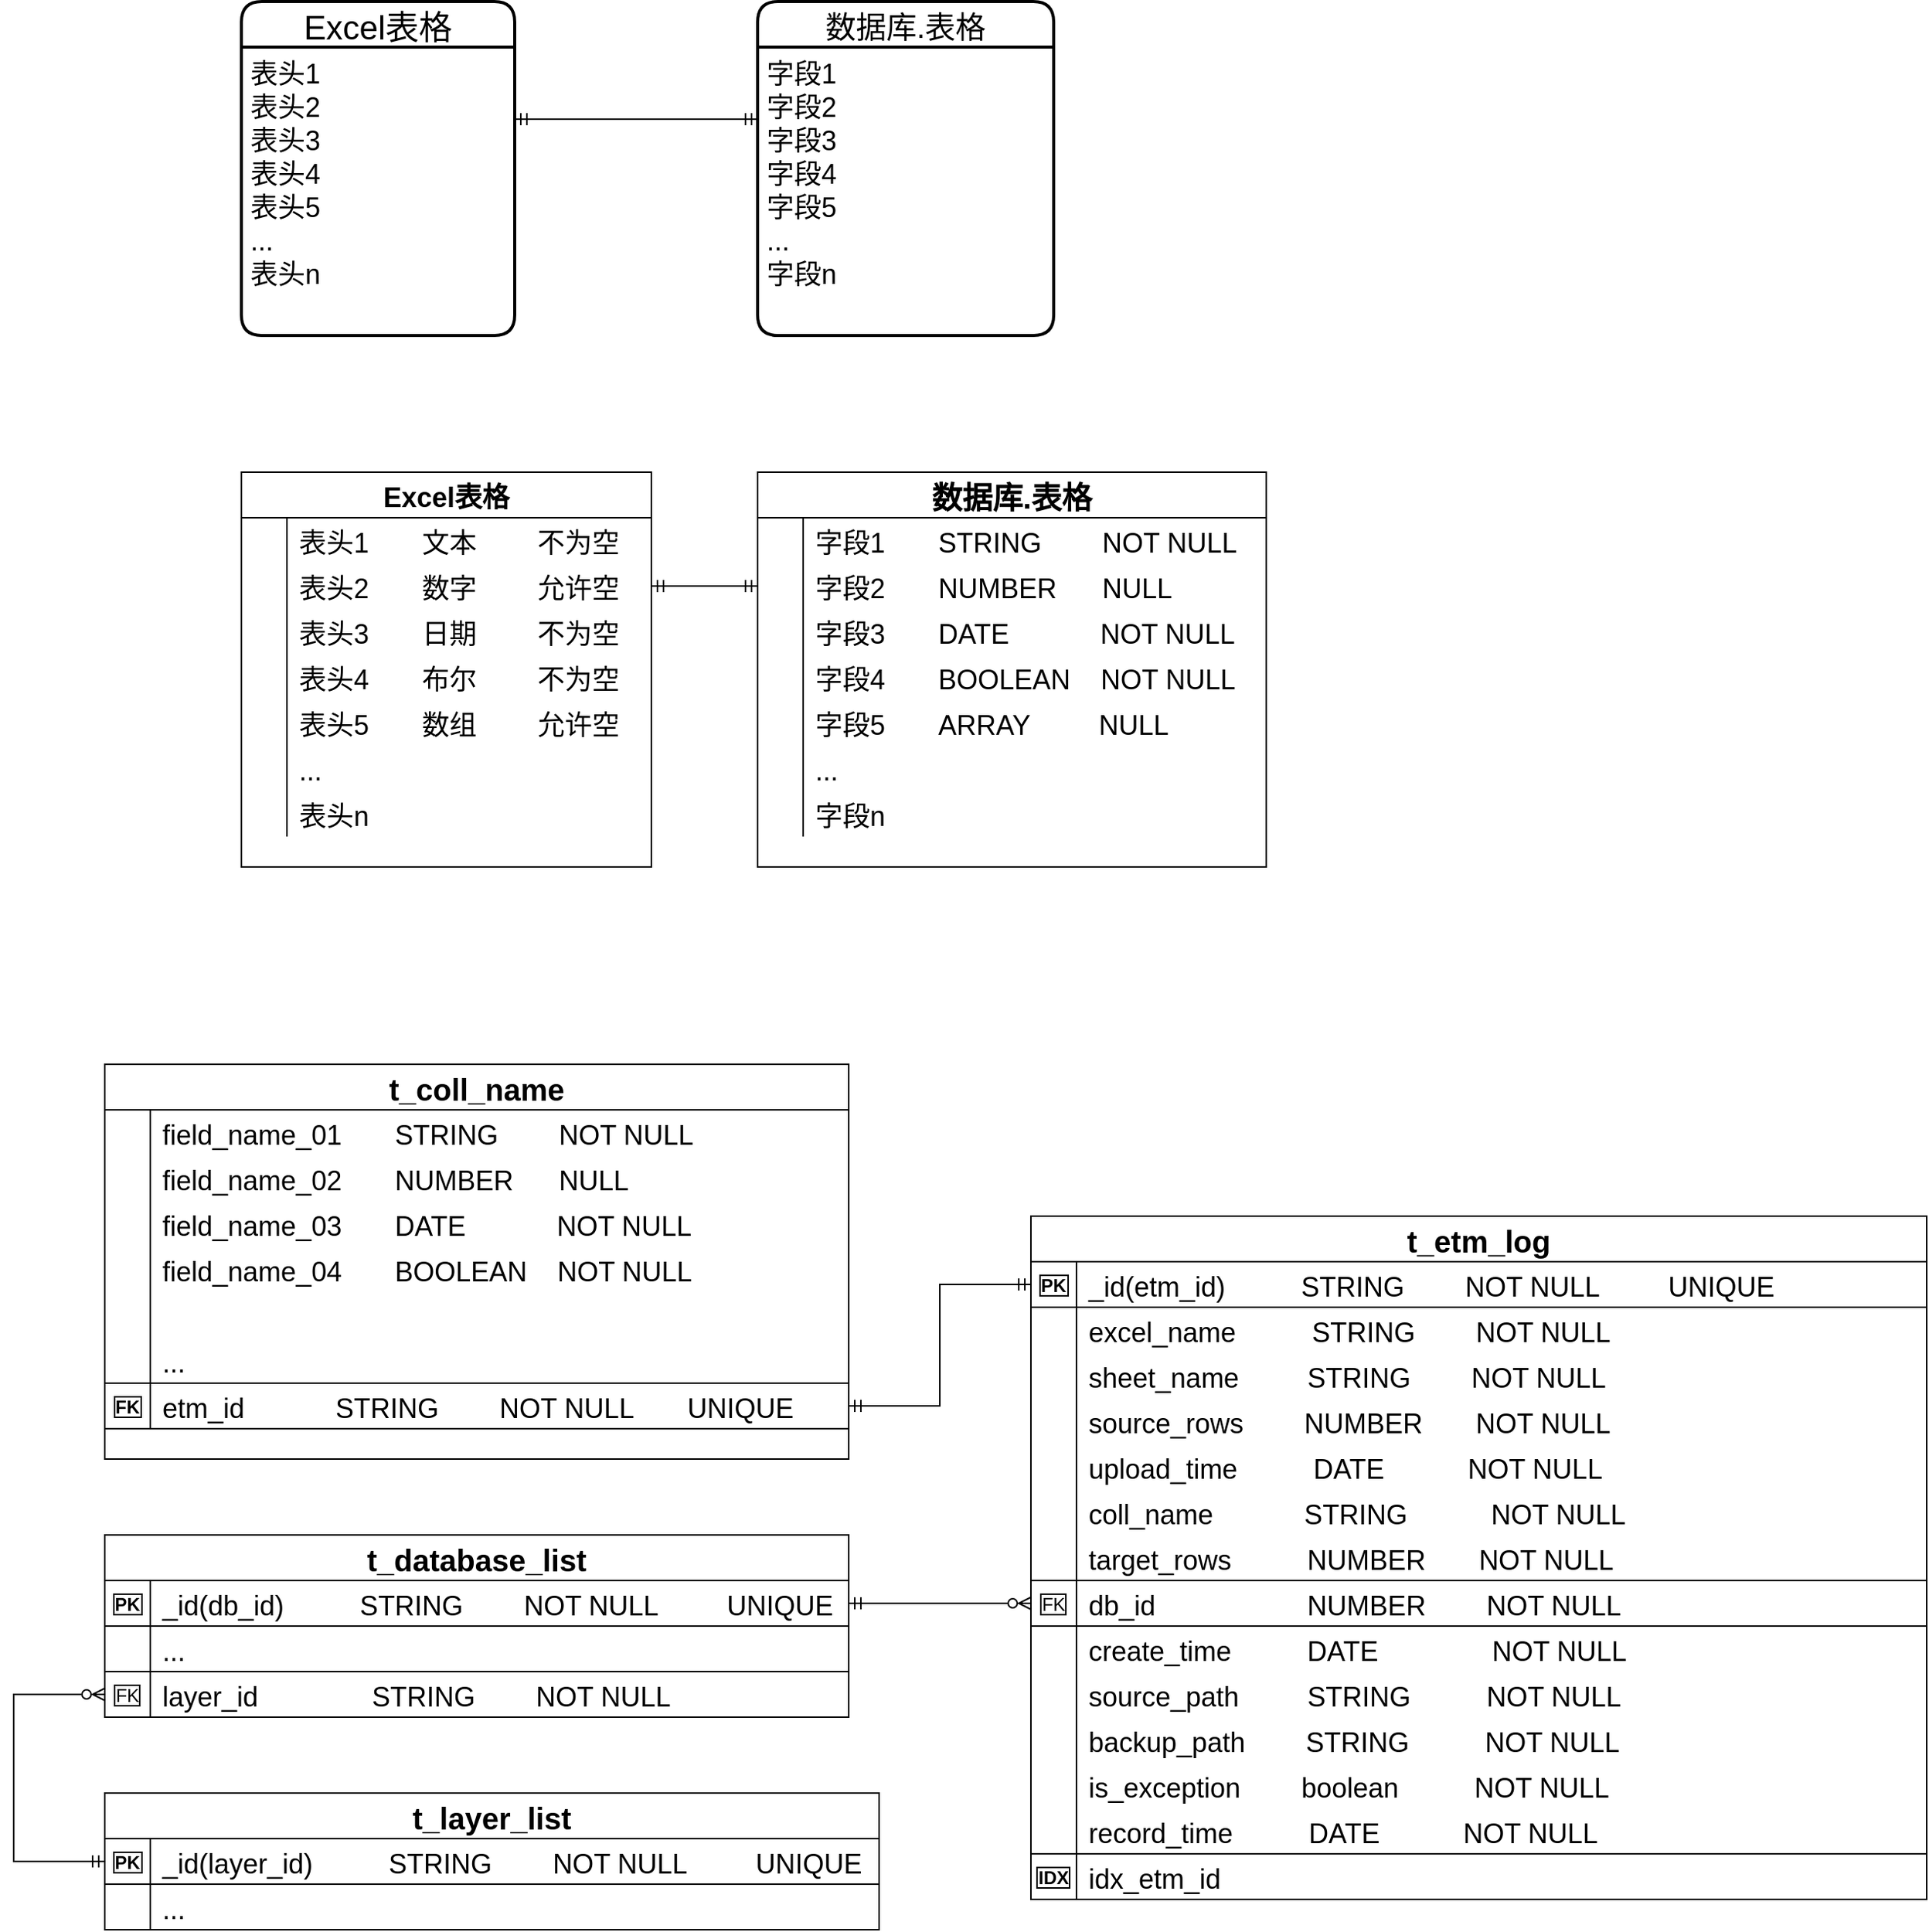 <mxfile version="20.1.1" type="github">
  <diagram id="R2lEEEUBdFMjLlhIrx00" name="Page-1">
    <mxGraphModel dx="2272" dy="793" grid="1" gridSize="10" guides="1" tooltips="1" connect="1" arrows="1" fold="1" page="1" pageScale="1" pageWidth="850" pageHeight="1100" math="0" shadow="0" extFonts="Permanent Marker^https://fonts.googleapis.com/css?family=Permanent+Marker">
      <root>
        <mxCell id="0" />
        <mxCell id="1" parent="0" />
        <mxCell id="C-vyLk0tnHw3VtMMgP7b-2" value="数据库.表格" style="shape=table;startSize=30;container=1;collapsible=1;childLayout=tableLayout;fixedRows=1;rowLines=0;fontStyle=1;align=center;resizeLast=1;fontSize=20;" parent="1" vertex="1">
          <mxGeometry x="440" y="390" width="335" height="260" as="geometry" />
        </mxCell>
        <mxCell id="uxgfzdZVZzl1ZvEDCNDV-44" value="" style="shape=partialRectangle;collapsible=0;dropTarget=0;pointerEvents=0;fillColor=none;points=[[0,0.5],[1,0.5]];portConstraint=eastwest;top=0;left=0;right=0;bottom=0;" parent="C-vyLk0tnHw3VtMMgP7b-2" vertex="1">
          <mxGeometry y="30" width="335" height="30" as="geometry" />
        </mxCell>
        <mxCell id="uxgfzdZVZzl1ZvEDCNDV-45" value="" style="shape=partialRectangle;overflow=hidden;connectable=0;fillColor=none;top=0;left=0;bottom=0;right=0;" parent="uxgfzdZVZzl1ZvEDCNDV-44" vertex="1">
          <mxGeometry width="30" height="30" as="geometry">
            <mxRectangle width="30" height="30" as="alternateBounds" />
          </mxGeometry>
        </mxCell>
        <mxCell id="uxgfzdZVZzl1ZvEDCNDV-46" value="字段1       STRING        NOT NULL" style="shape=partialRectangle;overflow=hidden;connectable=0;fillColor=none;top=0;left=0;bottom=0;right=0;align=left;spacingLeft=6;fontSize=18;" parent="uxgfzdZVZzl1ZvEDCNDV-44" vertex="1">
          <mxGeometry x="30" width="305" height="30" as="geometry">
            <mxRectangle width="305" height="30" as="alternateBounds" />
          </mxGeometry>
        </mxCell>
        <mxCell id="uxgfzdZVZzl1ZvEDCNDV-41" value="" style="shape=partialRectangle;collapsible=0;dropTarget=0;pointerEvents=0;fillColor=none;points=[[0,0.5],[1,0.5]];portConstraint=eastwest;top=0;left=0;right=0;bottom=0;" parent="C-vyLk0tnHw3VtMMgP7b-2" vertex="1">
          <mxGeometry y="60" width="335" height="30" as="geometry" />
        </mxCell>
        <mxCell id="uxgfzdZVZzl1ZvEDCNDV-42" value="" style="shape=partialRectangle;overflow=hidden;connectable=0;fillColor=none;top=0;left=0;bottom=0;right=0;" parent="uxgfzdZVZzl1ZvEDCNDV-41" vertex="1">
          <mxGeometry width="30" height="30" as="geometry">
            <mxRectangle width="30" height="30" as="alternateBounds" />
          </mxGeometry>
        </mxCell>
        <mxCell id="uxgfzdZVZzl1ZvEDCNDV-43" value="字段2       NUMBER      NULL" style="shape=partialRectangle;overflow=hidden;connectable=0;fillColor=none;top=0;left=0;bottom=0;right=0;align=left;spacingLeft=6;fontSize=18;" parent="uxgfzdZVZzl1ZvEDCNDV-41" vertex="1">
          <mxGeometry x="30" width="305" height="30" as="geometry">
            <mxRectangle width="305" height="30" as="alternateBounds" />
          </mxGeometry>
        </mxCell>
        <mxCell id="uxgfzdZVZzl1ZvEDCNDV-47" value="" style="shape=partialRectangle;collapsible=0;dropTarget=0;pointerEvents=0;fillColor=none;points=[[0,0.5],[1,0.5]];portConstraint=eastwest;top=0;left=0;right=0;bottom=0;" parent="C-vyLk0tnHw3VtMMgP7b-2" vertex="1">
          <mxGeometry y="90" width="335" height="30" as="geometry" />
        </mxCell>
        <mxCell id="uxgfzdZVZzl1ZvEDCNDV-48" value="" style="shape=partialRectangle;overflow=hidden;connectable=0;fillColor=none;top=0;left=0;bottom=0;right=0;" parent="uxgfzdZVZzl1ZvEDCNDV-47" vertex="1">
          <mxGeometry width="30" height="30" as="geometry">
            <mxRectangle width="30" height="30" as="alternateBounds" />
          </mxGeometry>
        </mxCell>
        <mxCell id="uxgfzdZVZzl1ZvEDCNDV-49" value="字段3       DATE            NOT NULL" style="shape=partialRectangle;overflow=hidden;connectable=0;fillColor=none;top=0;left=0;bottom=0;right=0;align=left;spacingLeft=6;fontSize=18;" parent="uxgfzdZVZzl1ZvEDCNDV-47" vertex="1">
          <mxGeometry x="30" width="305" height="30" as="geometry">
            <mxRectangle width="305" height="30" as="alternateBounds" />
          </mxGeometry>
        </mxCell>
        <mxCell id="uxgfzdZVZzl1ZvEDCNDV-50" value="" style="shape=partialRectangle;collapsible=0;dropTarget=0;pointerEvents=0;fillColor=none;points=[[0,0.5],[1,0.5]];portConstraint=eastwest;top=0;left=0;right=0;bottom=0;" parent="C-vyLk0tnHw3VtMMgP7b-2" vertex="1">
          <mxGeometry y="120" width="335" height="30" as="geometry" />
        </mxCell>
        <mxCell id="uxgfzdZVZzl1ZvEDCNDV-51" value="" style="shape=partialRectangle;overflow=hidden;connectable=0;fillColor=none;top=0;left=0;bottom=0;right=0;" parent="uxgfzdZVZzl1ZvEDCNDV-50" vertex="1">
          <mxGeometry width="30" height="30" as="geometry">
            <mxRectangle width="30" height="30" as="alternateBounds" />
          </mxGeometry>
        </mxCell>
        <mxCell id="uxgfzdZVZzl1ZvEDCNDV-52" value="字段4       BOOLEAN    NOT NULL" style="shape=partialRectangle;overflow=hidden;connectable=0;fillColor=none;top=0;left=0;bottom=0;right=0;align=left;spacingLeft=6;fontSize=18;" parent="uxgfzdZVZzl1ZvEDCNDV-50" vertex="1">
          <mxGeometry x="30" width="305" height="30" as="geometry">
            <mxRectangle width="305" height="30" as="alternateBounds" />
          </mxGeometry>
        </mxCell>
        <mxCell id="uxgfzdZVZzl1ZvEDCNDV-38" value="" style="shape=partialRectangle;collapsible=0;dropTarget=0;pointerEvents=0;fillColor=none;points=[[0,0.5],[1,0.5]];portConstraint=eastwest;top=0;left=0;right=0;bottom=0;" parent="C-vyLk0tnHw3VtMMgP7b-2" vertex="1">
          <mxGeometry y="150" width="335" height="30" as="geometry" />
        </mxCell>
        <mxCell id="uxgfzdZVZzl1ZvEDCNDV-39" value="" style="shape=partialRectangle;overflow=hidden;connectable=0;fillColor=none;top=0;left=0;bottom=0;right=0;" parent="uxgfzdZVZzl1ZvEDCNDV-38" vertex="1">
          <mxGeometry width="30" height="30" as="geometry">
            <mxRectangle width="30" height="30" as="alternateBounds" />
          </mxGeometry>
        </mxCell>
        <mxCell id="uxgfzdZVZzl1ZvEDCNDV-40" value="字段5       ARRAY         NULL" style="shape=partialRectangle;overflow=hidden;connectable=0;fillColor=none;top=0;left=0;bottom=0;right=0;align=left;spacingLeft=6;fontSize=18;" parent="uxgfzdZVZzl1ZvEDCNDV-38" vertex="1">
          <mxGeometry x="30" width="305" height="30" as="geometry">
            <mxRectangle width="305" height="30" as="alternateBounds" />
          </mxGeometry>
        </mxCell>
        <mxCell id="C-vyLk0tnHw3VtMMgP7b-6" value="" style="shape=partialRectangle;collapsible=0;dropTarget=0;pointerEvents=0;fillColor=none;points=[[0,0.5],[1,0.5]];portConstraint=eastwest;top=0;left=0;right=0;bottom=0;" parent="C-vyLk0tnHw3VtMMgP7b-2" vertex="1">
          <mxGeometry y="180" width="335" height="30" as="geometry" />
        </mxCell>
        <mxCell id="C-vyLk0tnHw3VtMMgP7b-7" value="" style="shape=partialRectangle;overflow=hidden;connectable=0;fillColor=none;top=0;left=0;bottom=0;right=0;" parent="C-vyLk0tnHw3VtMMgP7b-6" vertex="1">
          <mxGeometry width="30" height="30" as="geometry">
            <mxRectangle width="30" height="30" as="alternateBounds" />
          </mxGeometry>
        </mxCell>
        <mxCell id="C-vyLk0tnHw3VtMMgP7b-8" value="..." style="shape=partialRectangle;overflow=hidden;connectable=0;fillColor=none;top=0;left=0;bottom=0;right=0;align=left;spacingLeft=6;fontSize=18;" parent="C-vyLk0tnHw3VtMMgP7b-6" vertex="1">
          <mxGeometry x="30" width="305" height="30" as="geometry">
            <mxRectangle width="305" height="30" as="alternateBounds" />
          </mxGeometry>
        </mxCell>
        <mxCell id="C-vyLk0tnHw3VtMMgP7b-9" value="" style="shape=partialRectangle;collapsible=0;dropTarget=0;pointerEvents=0;fillColor=none;points=[[0,0.5],[1,0.5]];portConstraint=eastwest;top=0;left=0;right=0;bottom=0;" parent="C-vyLk0tnHw3VtMMgP7b-2" vertex="1">
          <mxGeometry y="210" width="335" height="30" as="geometry" />
        </mxCell>
        <mxCell id="C-vyLk0tnHw3VtMMgP7b-10" value="" style="shape=partialRectangle;overflow=hidden;connectable=0;fillColor=none;top=0;left=0;bottom=0;right=0;" parent="C-vyLk0tnHw3VtMMgP7b-9" vertex="1">
          <mxGeometry width="30" height="30" as="geometry">
            <mxRectangle width="30" height="30" as="alternateBounds" />
          </mxGeometry>
        </mxCell>
        <mxCell id="C-vyLk0tnHw3VtMMgP7b-11" value="字段n" style="shape=partialRectangle;overflow=hidden;connectable=0;fillColor=none;top=0;left=0;bottom=0;right=0;align=left;spacingLeft=6;fontSize=18;" parent="C-vyLk0tnHw3VtMMgP7b-9" vertex="1">
          <mxGeometry x="30" width="305" height="30" as="geometry">
            <mxRectangle width="305" height="30" as="alternateBounds" />
          </mxGeometry>
        </mxCell>
        <mxCell id="C-vyLk0tnHw3VtMMgP7b-23" value="Excel表格" style="shape=table;startSize=30;container=1;collapsible=1;childLayout=tableLayout;fixedRows=1;rowLines=0;fontStyle=1;align=center;resizeLast=1;fontSize=18;" parent="1" vertex="1">
          <mxGeometry x="100" y="390" width="270" height="260" as="geometry">
            <mxRectangle x="90" y="390" width="130" height="40" as="alternateBounds" />
          </mxGeometry>
        </mxCell>
        <mxCell id="C-vyLk0tnHw3VtMMgP7b-27" value="" style="shape=partialRectangle;collapsible=0;dropTarget=0;pointerEvents=0;fillColor=none;points=[[0,0.5],[1,0.5]];portConstraint=eastwest;top=0;left=0;right=0;bottom=0;fontSize=18;" parent="C-vyLk0tnHw3VtMMgP7b-23" vertex="1">
          <mxGeometry y="30" width="270" height="30" as="geometry" />
        </mxCell>
        <mxCell id="C-vyLk0tnHw3VtMMgP7b-28" value="" style="shape=partialRectangle;overflow=hidden;connectable=0;fillColor=none;top=0;left=0;bottom=0;right=0;fontSize=18;" parent="C-vyLk0tnHw3VtMMgP7b-27" vertex="1">
          <mxGeometry width="30" height="30" as="geometry">
            <mxRectangle width="30" height="30" as="alternateBounds" />
          </mxGeometry>
        </mxCell>
        <mxCell id="C-vyLk0tnHw3VtMMgP7b-29" value="表头1       文本        不为空" style="shape=partialRectangle;overflow=hidden;connectable=0;fillColor=none;top=0;left=0;bottom=0;right=0;align=left;spacingLeft=6;fontSize=18;" parent="C-vyLk0tnHw3VtMMgP7b-27" vertex="1">
          <mxGeometry x="30" width="240" height="30" as="geometry">
            <mxRectangle width="240" height="30" as="alternateBounds" />
          </mxGeometry>
        </mxCell>
        <mxCell id="uxgfzdZVZzl1ZvEDCNDV-10" style="edgeStyle=none;rounded=0;orthogonalLoop=1;jettySize=auto;html=1;exitX=0;exitY=0.5;exitDx=0;exitDy=0;fontSize=18;startArrow=ERmandOne;startFill=0;endArrow=ERmandOne;endFill=0;labelBorderColor=default;" parent="C-vyLk0tnHw3VtMMgP7b-23" source="uxgfzdZVZzl1ZvEDCNDV-7" target="uxgfzdZVZzl1ZvEDCNDV-7" edge="1">
          <mxGeometry relative="1" as="geometry" />
        </mxCell>
        <mxCell id="uxgfzdZVZzl1ZvEDCNDV-21" value="" style="shape=partialRectangle;collapsible=0;dropTarget=0;pointerEvents=0;fillColor=none;points=[[0,0.5],[1,0.5]];portConstraint=eastwest;top=0;left=0;right=0;bottom=0;fontSize=18;" parent="C-vyLk0tnHw3VtMMgP7b-23" vertex="1">
          <mxGeometry y="60" width="270" height="30" as="geometry" />
        </mxCell>
        <mxCell id="uxgfzdZVZzl1ZvEDCNDV-22" value="" style="shape=partialRectangle;overflow=hidden;connectable=0;fillColor=none;top=0;left=0;bottom=0;right=0;fontSize=18;" parent="uxgfzdZVZzl1ZvEDCNDV-21" vertex="1">
          <mxGeometry width="30" height="30" as="geometry">
            <mxRectangle width="30" height="30" as="alternateBounds" />
          </mxGeometry>
        </mxCell>
        <mxCell id="uxgfzdZVZzl1ZvEDCNDV-23" value="表头2       数字        允许空" style="shape=partialRectangle;overflow=hidden;connectable=0;fillColor=none;top=0;left=0;bottom=0;right=0;align=left;spacingLeft=6;fontSize=18;" parent="uxgfzdZVZzl1ZvEDCNDV-21" vertex="1">
          <mxGeometry x="30" width="240" height="30" as="geometry">
            <mxRectangle width="240" height="30" as="alternateBounds" />
          </mxGeometry>
        </mxCell>
        <mxCell id="uxgfzdZVZzl1ZvEDCNDV-24" value="" style="shape=partialRectangle;collapsible=0;dropTarget=0;pointerEvents=0;fillColor=none;points=[[0,0.5],[1,0.5]];portConstraint=eastwest;top=0;left=0;right=0;bottom=0;fontSize=18;" parent="C-vyLk0tnHw3VtMMgP7b-23" vertex="1">
          <mxGeometry y="90" width="270" height="30" as="geometry" />
        </mxCell>
        <mxCell id="uxgfzdZVZzl1ZvEDCNDV-25" value="" style="shape=partialRectangle;overflow=hidden;connectable=0;fillColor=none;top=0;left=0;bottom=0;right=0;fontSize=18;" parent="uxgfzdZVZzl1ZvEDCNDV-24" vertex="1">
          <mxGeometry width="30" height="30" as="geometry">
            <mxRectangle width="30" height="30" as="alternateBounds" />
          </mxGeometry>
        </mxCell>
        <mxCell id="uxgfzdZVZzl1ZvEDCNDV-26" value="表头3       日期        不为空" style="shape=partialRectangle;overflow=hidden;connectable=0;fillColor=none;top=0;left=0;bottom=0;right=0;align=left;spacingLeft=6;fontSize=18;" parent="uxgfzdZVZzl1ZvEDCNDV-24" vertex="1">
          <mxGeometry x="30" width="240" height="30" as="geometry">
            <mxRectangle width="240" height="30" as="alternateBounds" />
          </mxGeometry>
        </mxCell>
        <mxCell id="uxgfzdZVZzl1ZvEDCNDV-27" value="" style="shape=partialRectangle;collapsible=0;dropTarget=0;pointerEvents=0;fillColor=none;points=[[0,0.5],[1,0.5]];portConstraint=eastwest;top=0;left=0;right=0;bottom=0;fontSize=18;" parent="C-vyLk0tnHw3VtMMgP7b-23" vertex="1">
          <mxGeometry y="120" width="270" height="30" as="geometry" />
        </mxCell>
        <mxCell id="uxgfzdZVZzl1ZvEDCNDV-28" value="" style="shape=partialRectangle;overflow=hidden;connectable=0;fillColor=none;top=0;left=0;bottom=0;right=0;fontSize=18;" parent="uxgfzdZVZzl1ZvEDCNDV-27" vertex="1">
          <mxGeometry width="30" height="30" as="geometry">
            <mxRectangle width="30" height="30" as="alternateBounds" />
          </mxGeometry>
        </mxCell>
        <mxCell id="uxgfzdZVZzl1ZvEDCNDV-29" value="表头4       布尔        不为空" style="shape=partialRectangle;overflow=hidden;connectable=0;fillColor=none;top=0;left=0;bottom=0;right=0;align=left;spacingLeft=6;fontSize=18;" parent="uxgfzdZVZzl1ZvEDCNDV-27" vertex="1">
          <mxGeometry x="30" width="240" height="30" as="geometry">
            <mxRectangle width="240" height="30" as="alternateBounds" />
          </mxGeometry>
        </mxCell>
        <mxCell id="uxgfzdZVZzl1ZvEDCNDV-30" value="" style="shape=partialRectangle;collapsible=0;dropTarget=0;pointerEvents=0;fillColor=none;points=[[0,0.5],[1,0.5]];portConstraint=eastwest;top=0;left=0;right=0;bottom=0;fontSize=18;" parent="C-vyLk0tnHw3VtMMgP7b-23" vertex="1">
          <mxGeometry y="150" width="270" height="30" as="geometry" />
        </mxCell>
        <mxCell id="uxgfzdZVZzl1ZvEDCNDV-31" value="" style="shape=partialRectangle;overflow=hidden;connectable=0;fillColor=none;top=0;left=0;bottom=0;right=0;fontSize=18;" parent="uxgfzdZVZzl1ZvEDCNDV-30" vertex="1">
          <mxGeometry width="30" height="30" as="geometry">
            <mxRectangle width="30" height="30" as="alternateBounds" />
          </mxGeometry>
        </mxCell>
        <mxCell id="uxgfzdZVZzl1ZvEDCNDV-32" value="表头5       数组        允许空" style="shape=partialRectangle;overflow=hidden;connectable=0;fillColor=none;top=0;left=0;bottom=0;right=0;align=left;spacingLeft=6;fontSize=18;" parent="uxgfzdZVZzl1ZvEDCNDV-30" vertex="1">
          <mxGeometry x="30" width="240" height="30" as="geometry">
            <mxRectangle width="240" height="30" as="alternateBounds" />
          </mxGeometry>
        </mxCell>
        <mxCell id="uxgfzdZVZzl1ZvEDCNDV-33" value="" style="shape=partialRectangle;collapsible=0;dropTarget=0;pointerEvents=0;fillColor=none;points=[[0,0.5],[1,0.5]];portConstraint=eastwest;top=0;left=0;right=0;bottom=0;fontSize=18;" parent="C-vyLk0tnHw3VtMMgP7b-23" vertex="1">
          <mxGeometry y="180" width="270" height="30" as="geometry" />
        </mxCell>
        <mxCell id="uxgfzdZVZzl1ZvEDCNDV-34" value="" style="shape=partialRectangle;overflow=hidden;connectable=0;fillColor=none;top=0;left=0;bottom=0;right=0;fontSize=18;" parent="uxgfzdZVZzl1ZvEDCNDV-33" vertex="1">
          <mxGeometry width="30" height="30" as="geometry">
            <mxRectangle width="30" height="30" as="alternateBounds" />
          </mxGeometry>
        </mxCell>
        <mxCell id="uxgfzdZVZzl1ZvEDCNDV-35" value="..." style="shape=partialRectangle;overflow=hidden;connectable=0;fillColor=none;top=0;left=0;bottom=0;right=0;align=left;spacingLeft=6;fontSize=18;" parent="uxgfzdZVZzl1ZvEDCNDV-33" vertex="1">
          <mxGeometry x="30" width="240" height="30" as="geometry">
            <mxRectangle width="240" height="30" as="alternateBounds" />
          </mxGeometry>
        </mxCell>
        <mxCell id="uxgfzdZVZzl1ZvEDCNDV-7" value="" style="shape=partialRectangle;collapsible=0;dropTarget=0;pointerEvents=0;fillColor=none;points=[[0,0.5],[1,0.5]];portConstraint=eastwest;top=0;left=0;right=0;bottom=0;fontSize=18;" parent="C-vyLk0tnHw3VtMMgP7b-23" vertex="1">
          <mxGeometry y="210" width="270" height="30" as="geometry" />
        </mxCell>
        <mxCell id="uxgfzdZVZzl1ZvEDCNDV-8" value="" style="shape=partialRectangle;overflow=hidden;connectable=0;fillColor=none;top=0;left=0;bottom=0;right=0;fontSize=18;" parent="uxgfzdZVZzl1ZvEDCNDV-7" vertex="1">
          <mxGeometry width="30" height="30" as="geometry">
            <mxRectangle width="30" height="30" as="alternateBounds" />
          </mxGeometry>
        </mxCell>
        <mxCell id="uxgfzdZVZzl1ZvEDCNDV-9" value="表头n" style="shape=partialRectangle;overflow=hidden;connectable=0;fillColor=none;top=0;left=0;bottom=0;right=0;align=left;spacingLeft=6;fontSize=18;" parent="uxgfzdZVZzl1ZvEDCNDV-7" vertex="1">
          <mxGeometry x="30" width="240" height="30" as="geometry">
            <mxRectangle width="240" height="30" as="alternateBounds" />
          </mxGeometry>
        </mxCell>
        <mxCell id="uxgfzdZVZzl1ZvEDCNDV-1" value="Excel表格" style="swimlane;childLayout=stackLayout;horizontal=1;startSize=30;horizontalStack=0;rounded=1;fontSize=22;fontStyle=0;strokeWidth=2;resizeParent=0;resizeLast=1;shadow=0;dashed=0;align=center;" parent="1" vertex="1">
          <mxGeometry x="100" y="80" width="180" height="220" as="geometry" />
        </mxCell>
        <mxCell id="uxgfzdZVZzl1ZvEDCNDV-2" value="表头1&#xa;表头2&#xa;表头3&#xa;表头4&#xa;表头5&#xa;...&#xa;表头n" style="align=left;strokeColor=none;fillColor=none;spacingLeft=4;fontSize=18;verticalAlign=top;resizable=0;rotatable=0;part=1;" parent="uxgfzdZVZzl1ZvEDCNDV-1" vertex="1">
          <mxGeometry y="30" width="180" height="190" as="geometry" />
        </mxCell>
        <mxCell id="uxgfzdZVZzl1ZvEDCNDV-3" value="数据库.表格" style="swimlane;childLayout=stackLayout;horizontal=1;startSize=30;horizontalStack=0;rounded=1;fontSize=20;fontStyle=0;strokeWidth=2;resizeParent=0;resizeLast=1;shadow=0;dashed=0;align=center;" parent="1" vertex="1">
          <mxGeometry x="440" y="80" width="195" height="220" as="geometry" />
        </mxCell>
        <mxCell id="uxgfzdZVZzl1ZvEDCNDV-4" value="字段1&#xa;字段2&#xa;字段3&#xa;字段4&#xa;字段5&#xa;...&#xa;字段n&#xa;" style="align=left;strokeColor=none;fillColor=none;spacingLeft=4;fontSize=18;verticalAlign=top;resizable=0;rotatable=0;part=1;" parent="uxgfzdZVZzl1ZvEDCNDV-3" vertex="1">
          <mxGeometry y="30" width="195" height="190" as="geometry" />
        </mxCell>
        <mxCell id="uxgfzdZVZzl1ZvEDCNDV-5" style="rounded=0;orthogonalLoop=1;jettySize=auto;html=1;exitX=1;exitY=0.25;exitDx=0;exitDy=0;entryX=0;entryY=0.25;entryDx=0;entryDy=0;fontSize=18;startArrow=ERmandOne;startFill=0;endArrow=ERmandOne;endFill=0;labelBorderColor=default;" parent="1" source="uxgfzdZVZzl1ZvEDCNDV-2" target="uxgfzdZVZzl1ZvEDCNDV-4" edge="1">
          <mxGeometry relative="1" as="geometry" />
        </mxCell>
        <mxCell id="uxgfzdZVZzl1ZvEDCNDV-53" style="rounded=0;orthogonalLoop=1;jettySize=auto;html=1;entryX=0;entryY=0.5;entryDx=0;entryDy=0;fontSize=18;startArrow=ERmandOne;startFill=0;endArrow=ERmandOne;endFill=0;exitX=1;exitY=0.5;exitDx=0;exitDy=0;labelBorderColor=default;" parent="1" source="uxgfzdZVZzl1ZvEDCNDV-21" target="uxgfzdZVZzl1ZvEDCNDV-41" edge="1">
          <mxGeometry relative="1" as="geometry">
            <mxPoint x="340" y="460" as="sourcePoint" />
            <mxPoint x="445" y="460" as="targetPoint" />
          </mxGeometry>
        </mxCell>
        <mxCell id="qmVdRjTafuBQ7P_Y5fCE-1" value="t_coll_name" style="shape=table;startSize=30;container=1;collapsible=1;childLayout=tableLayout;fixedRows=1;rowLines=0;fontStyle=1;align=center;resizeLast=1;fontSize=20;" vertex="1" parent="1">
          <mxGeometry x="10" y="780" width="490" height="260" as="geometry" />
        </mxCell>
        <mxCell id="qmVdRjTafuBQ7P_Y5fCE-2" value="" style="shape=partialRectangle;collapsible=0;dropTarget=0;pointerEvents=0;fillColor=none;points=[[0,0.5],[1,0.5]];portConstraint=eastwest;top=0;left=0;right=0;bottom=0;" vertex="1" parent="qmVdRjTafuBQ7P_Y5fCE-1">
          <mxGeometry y="30" width="490" height="30" as="geometry" />
        </mxCell>
        <mxCell id="qmVdRjTafuBQ7P_Y5fCE-3" value="" style="shape=partialRectangle;overflow=hidden;connectable=0;fillColor=none;top=0;left=0;bottom=0;right=0;" vertex="1" parent="qmVdRjTafuBQ7P_Y5fCE-2">
          <mxGeometry width="30" height="30" as="geometry">
            <mxRectangle width="30" height="30" as="alternateBounds" />
          </mxGeometry>
        </mxCell>
        <mxCell id="qmVdRjTafuBQ7P_Y5fCE-4" value="field_name_01       STRING        NOT NULL" style="shape=partialRectangle;overflow=hidden;connectable=0;fillColor=none;top=0;left=0;bottom=0;right=0;align=left;spacingLeft=6;fontSize=18;" vertex="1" parent="qmVdRjTafuBQ7P_Y5fCE-2">
          <mxGeometry x="30" width="460" height="30" as="geometry">
            <mxRectangle width="460" height="30" as="alternateBounds" />
          </mxGeometry>
        </mxCell>
        <mxCell id="qmVdRjTafuBQ7P_Y5fCE-5" value="" style="shape=partialRectangle;collapsible=0;dropTarget=0;pointerEvents=0;fillColor=none;points=[[0,0.5],[1,0.5]];portConstraint=eastwest;top=0;left=0;right=0;bottom=0;" vertex="1" parent="qmVdRjTafuBQ7P_Y5fCE-1">
          <mxGeometry y="60" width="490" height="30" as="geometry" />
        </mxCell>
        <mxCell id="qmVdRjTafuBQ7P_Y5fCE-6" value="" style="shape=partialRectangle;overflow=hidden;connectable=0;fillColor=none;top=0;left=0;bottom=0;right=0;" vertex="1" parent="qmVdRjTafuBQ7P_Y5fCE-5">
          <mxGeometry width="30" height="30" as="geometry">
            <mxRectangle width="30" height="30" as="alternateBounds" />
          </mxGeometry>
        </mxCell>
        <mxCell id="qmVdRjTafuBQ7P_Y5fCE-7" value="field_name_02       NUMBER      NULL" style="shape=partialRectangle;overflow=hidden;connectable=0;fillColor=none;top=0;left=0;bottom=0;right=0;align=left;spacingLeft=6;fontSize=18;" vertex="1" parent="qmVdRjTafuBQ7P_Y5fCE-5">
          <mxGeometry x="30" width="460" height="30" as="geometry">
            <mxRectangle width="460" height="30" as="alternateBounds" />
          </mxGeometry>
        </mxCell>
        <mxCell id="qmVdRjTafuBQ7P_Y5fCE-8" value="" style="shape=partialRectangle;collapsible=0;dropTarget=0;pointerEvents=0;fillColor=none;points=[[0,0.5],[1,0.5]];portConstraint=eastwest;top=0;left=0;right=0;bottom=0;" vertex="1" parent="qmVdRjTafuBQ7P_Y5fCE-1">
          <mxGeometry y="90" width="490" height="30" as="geometry" />
        </mxCell>
        <mxCell id="qmVdRjTafuBQ7P_Y5fCE-9" value="" style="shape=partialRectangle;overflow=hidden;connectable=0;fillColor=none;top=0;left=0;bottom=0;right=0;" vertex="1" parent="qmVdRjTafuBQ7P_Y5fCE-8">
          <mxGeometry width="30" height="30" as="geometry">
            <mxRectangle width="30" height="30" as="alternateBounds" />
          </mxGeometry>
        </mxCell>
        <mxCell id="qmVdRjTafuBQ7P_Y5fCE-10" value="field_name_03       DATE            NOT NULL" style="shape=partialRectangle;overflow=hidden;connectable=0;fillColor=none;top=0;left=0;bottom=0;right=0;align=left;spacingLeft=6;fontSize=18;" vertex="1" parent="qmVdRjTafuBQ7P_Y5fCE-8">
          <mxGeometry x="30" width="460" height="30" as="geometry">
            <mxRectangle width="460" height="30" as="alternateBounds" />
          </mxGeometry>
        </mxCell>
        <mxCell id="qmVdRjTafuBQ7P_Y5fCE-11" value="" style="shape=partialRectangle;collapsible=0;dropTarget=0;pointerEvents=0;fillColor=none;points=[[0,0.5],[1,0.5]];portConstraint=eastwest;top=0;left=0;right=0;bottom=0;" vertex="1" parent="qmVdRjTafuBQ7P_Y5fCE-1">
          <mxGeometry y="120" width="490" height="30" as="geometry" />
        </mxCell>
        <mxCell id="qmVdRjTafuBQ7P_Y5fCE-12" value="" style="shape=partialRectangle;overflow=hidden;connectable=0;fillColor=none;top=0;left=0;bottom=0;right=0;" vertex="1" parent="qmVdRjTafuBQ7P_Y5fCE-11">
          <mxGeometry width="30" height="30" as="geometry">
            <mxRectangle width="30" height="30" as="alternateBounds" />
          </mxGeometry>
        </mxCell>
        <mxCell id="qmVdRjTafuBQ7P_Y5fCE-13" value="field_name_04       BOOLEAN    NOT NULL" style="shape=partialRectangle;overflow=hidden;connectable=0;fillColor=none;top=0;left=0;bottom=0;right=0;align=left;spacingLeft=6;fontSize=18;" vertex="1" parent="qmVdRjTafuBQ7P_Y5fCE-11">
          <mxGeometry x="30" width="460" height="30" as="geometry">
            <mxRectangle width="460" height="30" as="alternateBounds" />
          </mxGeometry>
        </mxCell>
        <mxCell id="qmVdRjTafuBQ7P_Y5fCE-14" value="" style="shape=partialRectangle;collapsible=0;dropTarget=0;pointerEvents=0;fillColor=none;points=[[0,0.5],[1,0.5]];portConstraint=eastwest;top=0;left=0;right=0;bottom=0;" vertex="1" parent="qmVdRjTafuBQ7P_Y5fCE-1">
          <mxGeometry y="150" width="490" height="30" as="geometry" />
        </mxCell>
        <mxCell id="qmVdRjTafuBQ7P_Y5fCE-15" value="" style="shape=partialRectangle;overflow=hidden;connectable=0;fillColor=none;top=0;left=0;bottom=0;right=0;" vertex="1" parent="qmVdRjTafuBQ7P_Y5fCE-14">
          <mxGeometry width="30" height="30" as="geometry">
            <mxRectangle width="30" height="30" as="alternateBounds" />
          </mxGeometry>
        </mxCell>
        <mxCell id="qmVdRjTafuBQ7P_Y5fCE-16" value="" style="shape=partialRectangle;overflow=hidden;connectable=0;fillColor=none;top=0;left=0;bottom=0;right=0;align=left;spacingLeft=6;fontSize=18;" vertex="1" parent="qmVdRjTafuBQ7P_Y5fCE-14">
          <mxGeometry x="30" width="460" height="30" as="geometry">
            <mxRectangle width="460" height="30" as="alternateBounds" />
          </mxGeometry>
        </mxCell>
        <mxCell id="qmVdRjTafuBQ7P_Y5fCE-17" value="" style="shape=partialRectangle;collapsible=0;dropTarget=0;pointerEvents=0;fillColor=none;points=[[0,0.5],[1,0.5]];portConstraint=eastwest;top=0;left=0;right=0;bottom=0;" vertex="1" parent="qmVdRjTafuBQ7P_Y5fCE-1">
          <mxGeometry y="180" width="490" height="30" as="geometry" />
        </mxCell>
        <mxCell id="qmVdRjTafuBQ7P_Y5fCE-18" value="" style="shape=partialRectangle;overflow=hidden;connectable=0;fillColor=none;top=0;left=0;bottom=0;right=0;" vertex="1" parent="qmVdRjTafuBQ7P_Y5fCE-17">
          <mxGeometry width="30" height="30" as="geometry">
            <mxRectangle width="30" height="30" as="alternateBounds" />
          </mxGeometry>
        </mxCell>
        <mxCell id="qmVdRjTafuBQ7P_Y5fCE-19" value="..." style="shape=partialRectangle;overflow=hidden;connectable=0;fillColor=none;top=0;left=0;bottom=0;right=0;align=left;spacingLeft=6;fontSize=18;" vertex="1" parent="qmVdRjTafuBQ7P_Y5fCE-17">
          <mxGeometry x="30" width="460" height="30" as="geometry">
            <mxRectangle width="460" height="30" as="alternateBounds" />
          </mxGeometry>
        </mxCell>
        <mxCell id="qmVdRjTafuBQ7P_Y5fCE-20" value="" style="shape=partialRectangle;collapsible=0;dropTarget=0;pointerEvents=0;fillColor=none;points=[[0,0.5],[1,0.5]];portConstraint=eastwest;top=0;left=0;right=0;bottom=0;strokeColor=#030303;" vertex="1" parent="qmVdRjTafuBQ7P_Y5fCE-1">
          <mxGeometry y="210" width="490" height="30" as="geometry" />
        </mxCell>
        <mxCell id="qmVdRjTafuBQ7P_Y5fCE-21" value="" style="shape=partialRectangle;overflow=hidden;connectable=0;fillColor=none;top=0;left=0;bottom=0;right=0;labelBorderColor=default;" vertex="1" parent="qmVdRjTafuBQ7P_Y5fCE-20">
          <mxGeometry width="30" height="30" as="geometry">
            <mxRectangle width="30" height="30" as="alternateBounds" />
          </mxGeometry>
        </mxCell>
        <mxCell id="qmVdRjTafuBQ7P_Y5fCE-22" value="" style="shape=partialRectangle;overflow=hidden;connectable=0;fillColor=none;top=0;left=0;bottom=0;right=0;align=left;spacingLeft=6;fontSize=18;labelBorderColor=default;" vertex="1" parent="qmVdRjTafuBQ7P_Y5fCE-20">
          <mxGeometry x="30" width="460" height="30" as="geometry">
            <mxRectangle width="460" height="30" as="alternateBounds" />
          </mxGeometry>
        </mxCell>
        <mxCell id="qmVdRjTafuBQ7P_Y5fCE-46" value="t_etm_log" style="shape=table;startSize=30;container=1;collapsible=1;childLayout=tableLayout;fixedRows=1;rowLines=0;fontStyle=1;align=center;resizeLast=1;labelBorderColor=none;strokeColor=#030303;fontSize=20;" vertex="1" parent="1">
          <mxGeometry x="620" y="880" width="590" height="450" as="geometry" />
        </mxCell>
        <mxCell id="qmVdRjTafuBQ7P_Y5fCE-47" value="" style="shape=tableRow;horizontal=0;startSize=0;swimlaneHead=0;swimlaneBody=0;fillColor=none;collapsible=0;dropTarget=0;points=[[0,0.5],[1,0.5]];portConstraint=eastwest;top=0;left=0;right=0;bottom=1;labelBorderColor=default;strokeColor=#030303;" vertex="1" parent="qmVdRjTafuBQ7P_Y5fCE-46">
          <mxGeometry y="30" width="590" height="30" as="geometry" />
        </mxCell>
        <mxCell id="qmVdRjTafuBQ7P_Y5fCE-48" value="PK" style="shape=partialRectangle;connectable=0;fillColor=none;top=0;left=0;bottom=0;right=0;fontStyle=1;overflow=hidden;labelBorderColor=default;strokeColor=#030303;" vertex="1" parent="qmVdRjTafuBQ7P_Y5fCE-47">
          <mxGeometry width="30" height="30" as="geometry">
            <mxRectangle width="30" height="30" as="alternateBounds" />
          </mxGeometry>
        </mxCell>
        <mxCell id="qmVdRjTafuBQ7P_Y5fCE-49" value="_id(etm_id)          STRING        NOT NULL         UNIQUE" style="shape=partialRectangle;connectable=0;fillColor=none;top=0;left=0;bottom=0;right=0;align=left;spacingLeft=6;fontStyle=0;overflow=hidden;labelBorderColor=none;strokeColor=#030303;fontSize=18;" vertex="1" parent="qmVdRjTafuBQ7P_Y5fCE-47">
          <mxGeometry x="30" width="560" height="30" as="geometry">
            <mxRectangle width="560" height="30" as="alternateBounds" />
          </mxGeometry>
        </mxCell>
        <mxCell id="qmVdRjTafuBQ7P_Y5fCE-50" value="" style="shape=tableRow;horizontal=0;startSize=0;swimlaneHead=0;swimlaneBody=0;fillColor=none;collapsible=0;dropTarget=0;points=[[0,0.5],[1,0.5]];portConstraint=eastwest;top=0;left=0;right=0;bottom=0;labelBorderColor=default;strokeColor=#030303;" vertex="1" parent="qmVdRjTafuBQ7P_Y5fCE-46">
          <mxGeometry y="60" width="590" height="30" as="geometry" />
        </mxCell>
        <mxCell id="qmVdRjTafuBQ7P_Y5fCE-51" value="" style="shape=partialRectangle;connectable=0;fillColor=none;top=0;left=0;bottom=0;right=0;editable=1;overflow=hidden;labelBorderColor=default;strokeColor=#030303;" vertex="1" parent="qmVdRjTafuBQ7P_Y5fCE-50">
          <mxGeometry width="30" height="30" as="geometry">
            <mxRectangle width="30" height="30" as="alternateBounds" />
          </mxGeometry>
        </mxCell>
        <mxCell id="qmVdRjTafuBQ7P_Y5fCE-52" value="excel_name          STRING        NOT NULL" style="shape=partialRectangle;connectable=0;fillColor=none;top=0;left=0;bottom=0;right=0;align=left;spacingLeft=6;overflow=hidden;labelBorderColor=none;strokeColor=#030303;fontSize=18;" vertex="1" parent="qmVdRjTafuBQ7P_Y5fCE-50">
          <mxGeometry x="30" width="560" height="30" as="geometry">
            <mxRectangle width="560" height="30" as="alternateBounds" />
          </mxGeometry>
        </mxCell>
        <mxCell id="qmVdRjTafuBQ7P_Y5fCE-53" value="" style="shape=tableRow;horizontal=0;startSize=0;swimlaneHead=0;swimlaneBody=0;fillColor=none;collapsible=0;dropTarget=0;points=[[0,0.5],[1,0.5]];portConstraint=eastwest;top=0;left=0;right=0;bottom=0;labelBorderColor=default;strokeColor=#030303;" vertex="1" parent="qmVdRjTafuBQ7P_Y5fCE-46">
          <mxGeometry y="90" width="590" height="30" as="geometry" />
        </mxCell>
        <mxCell id="qmVdRjTafuBQ7P_Y5fCE-54" value="" style="shape=partialRectangle;connectable=0;fillColor=none;top=0;left=0;bottom=0;right=0;editable=1;overflow=hidden;labelBorderColor=default;strokeColor=#030303;" vertex="1" parent="qmVdRjTafuBQ7P_Y5fCE-53">
          <mxGeometry width="30" height="30" as="geometry">
            <mxRectangle width="30" height="30" as="alternateBounds" />
          </mxGeometry>
        </mxCell>
        <mxCell id="qmVdRjTafuBQ7P_Y5fCE-55" value="sheet_name         STRING        NOT NULL" style="shape=partialRectangle;connectable=0;fillColor=none;top=0;left=0;bottom=0;right=0;align=left;spacingLeft=6;overflow=hidden;labelBorderColor=none;strokeColor=#030303;fontSize=18;" vertex="1" parent="qmVdRjTafuBQ7P_Y5fCE-53">
          <mxGeometry x="30" width="560" height="30" as="geometry">
            <mxRectangle width="560" height="30" as="alternateBounds" />
          </mxGeometry>
        </mxCell>
        <mxCell id="qmVdRjTafuBQ7P_Y5fCE-56" value="" style="shape=tableRow;horizontal=0;startSize=0;swimlaneHead=0;swimlaneBody=0;fillColor=none;collapsible=0;dropTarget=0;points=[[0,0.5],[1,0.5]];portConstraint=eastwest;top=0;left=0;right=0;bottom=0;labelBorderColor=default;strokeColor=#030303;" vertex="1" parent="qmVdRjTafuBQ7P_Y5fCE-46">
          <mxGeometry y="120" width="590" height="30" as="geometry" />
        </mxCell>
        <mxCell id="qmVdRjTafuBQ7P_Y5fCE-57" value="" style="shape=partialRectangle;connectable=0;fillColor=none;top=0;left=0;bottom=0;right=0;editable=1;overflow=hidden;labelBorderColor=default;strokeColor=#030303;" vertex="1" parent="qmVdRjTafuBQ7P_Y5fCE-56">
          <mxGeometry width="30" height="30" as="geometry">
            <mxRectangle width="30" height="30" as="alternateBounds" />
          </mxGeometry>
        </mxCell>
        <mxCell id="qmVdRjTafuBQ7P_Y5fCE-58" value="source_rows        NUMBER       NOT NULL" style="shape=partialRectangle;connectable=0;fillColor=none;top=0;left=0;bottom=0;right=0;align=left;spacingLeft=6;overflow=hidden;labelBorderColor=none;strokeColor=#030303;fontSize=18;" vertex="1" parent="qmVdRjTafuBQ7P_Y5fCE-56">
          <mxGeometry x="30" width="560" height="30" as="geometry">
            <mxRectangle width="560" height="30" as="alternateBounds" />
          </mxGeometry>
        </mxCell>
        <mxCell id="qmVdRjTafuBQ7P_Y5fCE-87" value="" style="shape=tableRow;horizontal=0;startSize=0;swimlaneHead=0;swimlaneBody=0;fillColor=none;collapsible=0;dropTarget=0;points=[[0,0.5],[1,0.5]];portConstraint=eastwest;top=0;left=0;right=0;bottom=0;labelBorderColor=default;strokeColor=#030303;" vertex="1" parent="qmVdRjTafuBQ7P_Y5fCE-46">
          <mxGeometry y="150" width="590" height="30" as="geometry" />
        </mxCell>
        <mxCell id="qmVdRjTafuBQ7P_Y5fCE-88" value="" style="shape=partialRectangle;connectable=0;fillColor=none;top=0;left=0;bottom=0;right=0;editable=1;overflow=hidden;labelBorderColor=default;strokeColor=#030303;" vertex="1" parent="qmVdRjTafuBQ7P_Y5fCE-87">
          <mxGeometry width="30" height="30" as="geometry">
            <mxRectangle width="30" height="30" as="alternateBounds" />
          </mxGeometry>
        </mxCell>
        <mxCell id="qmVdRjTafuBQ7P_Y5fCE-89" value="upload_time          DATE           NOT NULL" style="shape=partialRectangle;connectable=0;fillColor=none;top=0;left=0;bottom=0;right=0;align=left;spacingLeft=6;overflow=hidden;labelBorderColor=none;strokeColor=#030303;fontSize=18;" vertex="1" parent="qmVdRjTafuBQ7P_Y5fCE-87">
          <mxGeometry x="30" width="560" height="30" as="geometry">
            <mxRectangle width="560" height="30" as="alternateBounds" />
          </mxGeometry>
        </mxCell>
        <mxCell id="qmVdRjTafuBQ7P_Y5fCE-90" value="" style="shape=tableRow;horizontal=0;startSize=0;swimlaneHead=0;swimlaneBody=0;fillColor=none;collapsible=0;dropTarget=0;points=[[0,0.5],[1,0.5]];portConstraint=eastwest;top=0;left=0;right=0;bottom=0;labelBorderColor=default;strokeColor=#030303;" vertex="1" parent="qmVdRjTafuBQ7P_Y5fCE-46">
          <mxGeometry y="180" width="590" height="30" as="geometry" />
        </mxCell>
        <mxCell id="qmVdRjTafuBQ7P_Y5fCE-91" value="" style="shape=partialRectangle;connectable=0;fillColor=none;top=0;left=0;bottom=0;right=0;editable=1;overflow=hidden;labelBorderColor=default;strokeColor=#030303;" vertex="1" parent="qmVdRjTafuBQ7P_Y5fCE-90">
          <mxGeometry width="30" height="30" as="geometry">
            <mxRectangle width="30" height="30" as="alternateBounds" />
          </mxGeometry>
        </mxCell>
        <mxCell id="qmVdRjTafuBQ7P_Y5fCE-92" value="coll_name            STRING           NOT NULL" style="shape=partialRectangle;connectable=0;fillColor=none;top=0;left=0;bottom=0;right=0;align=left;spacingLeft=6;overflow=hidden;labelBorderColor=none;strokeColor=#030303;fontSize=18;" vertex="1" parent="qmVdRjTafuBQ7P_Y5fCE-90">
          <mxGeometry x="30" width="560" height="30" as="geometry">
            <mxRectangle width="560" height="30" as="alternateBounds" />
          </mxGeometry>
        </mxCell>
        <mxCell id="qmVdRjTafuBQ7P_Y5fCE-152" value="" style="shape=tableRow;horizontal=0;startSize=0;swimlaneHead=0;swimlaneBody=0;fillColor=none;collapsible=0;dropTarget=0;points=[[0,0.5],[1,0.5]];portConstraint=eastwest;top=0;left=0;right=0;bottom=0;labelBorderColor=default;strokeColor=#030303;" vertex="1" parent="qmVdRjTafuBQ7P_Y5fCE-46">
          <mxGeometry y="210" width="590" height="30" as="geometry" />
        </mxCell>
        <mxCell id="qmVdRjTafuBQ7P_Y5fCE-153" value="" style="shape=partialRectangle;connectable=0;fillColor=none;top=0;left=0;bottom=0;right=0;editable=1;overflow=hidden;labelBorderColor=default;strokeColor=#030303;" vertex="1" parent="qmVdRjTafuBQ7P_Y5fCE-152">
          <mxGeometry width="30" height="30" as="geometry">
            <mxRectangle width="30" height="30" as="alternateBounds" />
          </mxGeometry>
        </mxCell>
        <mxCell id="qmVdRjTafuBQ7P_Y5fCE-154" value="target_rows          NUMBER       NOT NULL" style="shape=partialRectangle;connectable=0;fillColor=none;top=0;left=0;bottom=0;right=0;align=left;spacingLeft=6;overflow=hidden;labelBorderColor=none;strokeColor=#030303;fontSize=18;" vertex="1" parent="qmVdRjTafuBQ7P_Y5fCE-152">
          <mxGeometry x="30" width="560" height="30" as="geometry">
            <mxRectangle width="560" height="30" as="alternateBounds" />
          </mxGeometry>
        </mxCell>
        <mxCell id="qmVdRjTafuBQ7P_Y5fCE-158" value="" style="shape=tableRow;horizontal=0;startSize=0;swimlaneHead=0;swimlaneBody=0;fillColor=none;collapsible=0;dropTarget=0;points=[[0,0.5],[1,0.5]];portConstraint=eastwest;top=0;left=0;right=0;bottom=0;labelBorderColor=default;strokeColor=#030303;" vertex="1" parent="qmVdRjTafuBQ7P_Y5fCE-46">
          <mxGeometry y="240" width="590" height="30" as="geometry" />
        </mxCell>
        <mxCell id="qmVdRjTafuBQ7P_Y5fCE-159" value="FK" style="shape=partialRectangle;connectable=0;fillColor=none;top=0;left=0;bottom=0;right=0;editable=1;overflow=hidden;labelBorderColor=default;strokeColor=#030303;" vertex="1" parent="qmVdRjTafuBQ7P_Y5fCE-158">
          <mxGeometry width="30" height="30" as="geometry">
            <mxRectangle width="30" height="30" as="alternateBounds" />
          </mxGeometry>
        </mxCell>
        <mxCell id="qmVdRjTafuBQ7P_Y5fCE-160" value="db_id                    NUMBER        NOT NULL" style="shape=partialRectangle;connectable=0;fillColor=none;top=0;left=0;bottom=0;right=0;align=left;spacingLeft=6;overflow=hidden;labelBorderColor=none;strokeColor=#030303;fontSize=18;" vertex="1" parent="qmVdRjTafuBQ7P_Y5fCE-158">
          <mxGeometry x="30" width="560" height="30" as="geometry">
            <mxRectangle width="560" height="30" as="alternateBounds" />
          </mxGeometry>
        </mxCell>
        <mxCell id="qmVdRjTafuBQ7P_Y5fCE-146" value="" style="shape=tableRow;horizontal=0;startSize=0;swimlaneHead=0;swimlaneBody=0;fillColor=none;collapsible=0;dropTarget=0;points=[[0,0.5],[1,0.5]];portConstraint=eastwest;top=0;left=0;right=0;bottom=0;labelBorderColor=default;strokeColor=#030303;" vertex="1" parent="qmVdRjTafuBQ7P_Y5fCE-46">
          <mxGeometry y="270" width="590" height="30" as="geometry" />
        </mxCell>
        <mxCell id="qmVdRjTafuBQ7P_Y5fCE-147" value="" style="shape=partialRectangle;connectable=0;fillColor=none;top=0;left=0;bottom=0;right=0;editable=1;overflow=hidden;labelBorderColor=default;strokeColor=#030303;" vertex="1" parent="qmVdRjTafuBQ7P_Y5fCE-146">
          <mxGeometry width="30" height="30" as="geometry">
            <mxRectangle width="30" height="30" as="alternateBounds" />
          </mxGeometry>
        </mxCell>
        <mxCell id="qmVdRjTafuBQ7P_Y5fCE-148" value="create_time          DATE               NOT NULL" style="shape=partialRectangle;connectable=0;fillColor=none;top=0;left=0;bottom=0;right=0;align=left;spacingLeft=6;overflow=hidden;labelBorderColor=none;strokeColor=#030303;fontSize=18;" vertex="1" parent="qmVdRjTafuBQ7P_Y5fCE-146">
          <mxGeometry x="30" width="560" height="30" as="geometry">
            <mxRectangle width="560" height="30" as="alternateBounds" />
          </mxGeometry>
        </mxCell>
        <mxCell id="qmVdRjTafuBQ7P_Y5fCE-96" value="" style="shape=tableRow;horizontal=0;startSize=0;swimlaneHead=0;swimlaneBody=0;fillColor=none;collapsible=0;dropTarget=0;points=[[0,0.5],[1,0.5]];portConstraint=eastwest;top=0;left=0;right=0;bottom=0;labelBorderColor=default;strokeColor=#030303;" vertex="1" parent="qmVdRjTafuBQ7P_Y5fCE-46">
          <mxGeometry y="300" width="590" height="30" as="geometry" />
        </mxCell>
        <mxCell id="qmVdRjTafuBQ7P_Y5fCE-97" value="" style="shape=partialRectangle;connectable=0;fillColor=none;top=0;left=0;bottom=0;right=0;editable=1;overflow=hidden;labelBorderColor=default;strokeColor=#030303;" vertex="1" parent="qmVdRjTafuBQ7P_Y5fCE-96">
          <mxGeometry width="30" height="30" as="geometry">
            <mxRectangle width="30" height="30" as="alternateBounds" />
          </mxGeometry>
        </mxCell>
        <mxCell id="qmVdRjTafuBQ7P_Y5fCE-98" value="source_path         STRING          NOT NULL" style="shape=partialRectangle;connectable=0;fillColor=none;top=0;left=0;bottom=0;right=0;align=left;spacingLeft=6;overflow=hidden;labelBorderColor=none;strokeColor=#030303;fontSize=18;" vertex="1" parent="qmVdRjTafuBQ7P_Y5fCE-96">
          <mxGeometry x="30" width="560" height="30" as="geometry">
            <mxRectangle width="560" height="30" as="alternateBounds" />
          </mxGeometry>
        </mxCell>
        <mxCell id="qmVdRjTafuBQ7P_Y5fCE-99" value="" style="shape=tableRow;horizontal=0;startSize=0;swimlaneHead=0;swimlaneBody=0;fillColor=none;collapsible=0;dropTarget=0;points=[[0,0.5],[1,0.5]];portConstraint=eastwest;top=0;left=0;right=0;bottom=0;labelBorderColor=default;strokeColor=#030303;" vertex="1" parent="qmVdRjTafuBQ7P_Y5fCE-46">
          <mxGeometry y="330" width="590" height="30" as="geometry" />
        </mxCell>
        <mxCell id="qmVdRjTafuBQ7P_Y5fCE-100" value="" style="shape=partialRectangle;connectable=0;fillColor=none;top=0;left=0;bottom=0;right=0;editable=1;overflow=hidden;labelBorderColor=default;strokeColor=#030303;" vertex="1" parent="qmVdRjTafuBQ7P_Y5fCE-99">
          <mxGeometry width="30" height="30" as="geometry">
            <mxRectangle width="30" height="30" as="alternateBounds" />
          </mxGeometry>
        </mxCell>
        <mxCell id="qmVdRjTafuBQ7P_Y5fCE-101" value="backup_path        STRING          NOT NULL" style="shape=partialRectangle;connectable=0;fillColor=none;top=0;left=0;bottom=0;right=0;align=left;spacingLeft=6;overflow=hidden;labelBorderColor=none;strokeColor=#030303;fontSize=18;" vertex="1" parent="qmVdRjTafuBQ7P_Y5fCE-99">
          <mxGeometry x="30" width="560" height="30" as="geometry">
            <mxRectangle width="560" height="30" as="alternateBounds" />
          </mxGeometry>
        </mxCell>
        <mxCell id="qmVdRjTafuBQ7P_Y5fCE-149" value="" style="shape=tableRow;horizontal=0;startSize=0;swimlaneHead=0;swimlaneBody=0;fillColor=none;collapsible=0;dropTarget=0;points=[[0,0.5],[1,0.5]];portConstraint=eastwest;top=0;left=0;right=0;bottom=0;labelBorderColor=default;strokeColor=#030303;" vertex="1" parent="qmVdRjTafuBQ7P_Y5fCE-46">
          <mxGeometry y="360" width="590" height="30" as="geometry" />
        </mxCell>
        <mxCell id="qmVdRjTafuBQ7P_Y5fCE-150" value="" style="shape=partialRectangle;connectable=0;fillColor=none;top=0;left=0;bottom=0;right=0;editable=1;overflow=hidden;labelBorderColor=default;strokeColor=#030303;" vertex="1" parent="qmVdRjTafuBQ7P_Y5fCE-149">
          <mxGeometry width="30" height="30" as="geometry">
            <mxRectangle width="30" height="30" as="alternateBounds" />
          </mxGeometry>
        </mxCell>
        <mxCell id="qmVdRjTafuBQ7P_Y5fCE-151" value="is_exception        boolean          NOT NULL" style="shape=partialRectangle;connectable=0;fillColor=none;top=0;left=0;bottom=0;right=0;align=left;spacingLeft=6;overflow=hidden;labelBorderColor=none;strokeColor=#030303;fontSize=18;" vertex="1" parent="qmVdRjTafuBQ7P_Y5fCE-149">
          <mxGeometry x="30" width="560" height="30" as="geometry">
            <mxRectangle width="560" height="30" as="alternateBounds" />
          </mxGeometry>
        </mxCell>
        <mxCell id="qmVdRjTafuBQ7P_Y5fCE-102" value="" style="shape=tableRow;horizontal=0;startSize=0;swimlaneHead=0;swimlaneBody=0;fillColor=none;collapsible=0;dropTarget=0;points=[[0,0.5],[1,0.5]];portConstraint=eastwest;top=0;left=0;right=0;bottom=0;labelBorderColor=default;strokeColor=#030303;" vertex="1" parent="qmVdRjTafuBQ7P_Y5fCE-46">
          <mxGeometry y="390" width="590" height="30" as="geometry" />
        </mxCell>
        <mxCell id="qmVdRjTafuBQ7P_Y5fCE-103" value="" style="shape=partialRectangle;connectable=0;fillColor=none;top=0;left=0;bottom=0;right=0;editable=1;overflow=hidden;labelBorderColor=default;strokeColor=#030303;" vertex="1" parent="qmVdRjTafuBQ7P_Y5fCE-102">
          <mxGeometry width="30" height="30" as="geometry">
            <mxRectangle width="30" height="30" as="alternateBounds" />
          </mxGeometry>
        </mxCell>
        <mxCell id="qmVdRjTafuBQ7P_Y5fCE-104" value="record_time          DATE           NOT NULL" style="shape=partialRectangle;connectable=0;fillColor=none;top=0;left=0;bottom=0;right=0;align=left;spacingLeft=6;overflow=hidden;labelBorderColor=none;strokeColor=#030303;fontSize=18;" vertex="1" parent="qmVdRjTafuBQ7P_Y5fCE-102">
          <mxGeometry x="30" width="560" height="30" as="geometry">
            <mxRectangle width="560" height="30" as="alternateBounds" />
          </mxGeometry>
        </mxCell>
        <mxCell id="qmVdRjTafuBQ7P_Y5fCE-105" value="" style="shape=tableRow;horizontal=0;startSize=0;swimlaneHead=0;swimlaneBody=0;fillColor=none;collapsible=0;dropTarget=0;points=[[0,0.5],[1,0.5]];portConstraint=eastwest;top=0;left=0;right=0;bottom=0;labelBorderColor=default;strokeColor=#030303;" vertex="1" parent="qmVdRjTafuBQ7P_Y5fCE-46">
          <mxGeometry y="420" width="590" height="30" as="geometry" />
        </mxCell>
        <mxCell id="qmVdRjTafuBQ7P_Y5fCE-106" value="" style="shape=partialRectangle;connectable=0;fillColor=none;top=0;left=0;bottom=0;right=0;editable=1;overflow=hidden;labelBorderColor=default;strokeColor=#030303;" vertex="1" parent="qmVdRjTafuBQ7P_Y5fCE-105">
          <mxGeometry width="30" height="30" as="geometry">
            <mxRectangle width="30" height="30" as="alternateBounds" />
          </mxGeometry>
        </mxCell>
        <mxCell id="qmVdRjTafuBQ7P_Y5fCE-107" value="" style="shape=partialRectangle;connectable=0;fillColor=none;top=0;left=0;bottom=0;right=0;align=left;spacingLeft=6;overflow=hidden;labelBorderColor=none;strokeColor=#030303;fontSize=18;" vertex="1" parent="qmVdRjTafuBQ7P_Y5fCE-105">
          <mxGeometry x="30" width="560" height="30" as="geometry">
            <mxRectangle width="560" height="30" as="alternateBounds" />
          </mxGeometry>
        </mxCell>
        <mxCell id="qmVdRjTafuBQ7P_Y5fCE-74" style="edgeStyle=orthogonalEdgeStyle;rounded=0;orthogonalLoop=1;jettySize=auto;html=1;exitX=1;exitY=0.5;exitDx=0;exitDy=0;entryX=0;entryY=0.5;entryDx=0;entryDy=0;labelBorderColor=default;startArrow=ERmandOne;startFill=0;endArrow=ERmandOne;endFill=0;" edge="1" parent="1" source="qmVdRjTafuBQ7P_Y5fCE-71" target="qmVdRjTafuBQ7P_Y5fCE-47">
          <mxGeometry relative="1" as="geometry" />
        </mxCell>
        <mxCell id="qmVdRjTafuBQ7P_Y5fCE-71" value="" style="shape=tableRow;horizontal=0;startSize=0;swimlaneHead=0;swimlaneBody=0;fillColor=none;collapsible=0;dropTarget=0;points=[[0,0.5],[1,0.5]];portConstraint=eastwest;top=0;left=0;right=0;bottom=1;labelBorderColor=default;strokeColor=#030303;fontStyle=1;swimlaneLine=1;" vertex="1" parent="1">
          <mxGeometry x="10" y="990" width="490" height="30" as="geometry" />
        </mxCell>
        <mxCell id="qmVdRjTafuBQ7P_Y5fCE-72" value="FK" style="shape=partialRectangle;connectable=0;fillColor=none;top=0;left=0;bottom=0;right=0;fontStyle=1;overflow=hidden;labelBorderColor=default;strokeColor=#030303;" vertex="1" parent="qmVdRjTafuBQ7P_Y5fCE-71">
          <mxGeometry width="30" height="30" as="geometry">
            <mxRectangle width="30" height="30" as="alternateBounds" />
          </mxGeometry>
        </mxCell>
        <mxCell id="qmVdRjTafuBQ7P_Y5fCE-73" value="etm_id            STRING        NOT NULL       UNIQUE" style="shape=partialRectangle;connectable=0;fillColor=none;top=0;left=0;bottom=0;right=0;align=left;spacingLeft=6;fontStyle=0;overflow=hidden;labelBorderColor=none;strokeColor=#030303;fontSize=18;" vertex="1" parent="qmVdRjTafuBQ7P_Y5fCE-71">
          <mxGeometry x="30" width="460" height="30" as="geometry">
            <mxRectangle width="150" height="30" as="alternateBounds" />
          </mxGeometry>
        </mxCell>
        <mxCell id="qmVdRjTafuBQ7P_Y5fCE-129" value="" style="shape=tableRow;horizontal=0;startSize=0;swimlaneHead=0;swimlaneBody=0;fillColor=none;collapsible=0;dropTarget=0;points=[[0,0.5],[1,0.5]];portConstraint=eastwest;top=0;left=0;right=0;bottom=1;labelBorderColor=default;strokeColor=#030303;fontStyle=1;swimlaneLine=1;" vertex="1" parent="1">
          <mxGeometry x="10" y="960" width="490" height="30" as="geometry" />
        </mxCell>
        <mxCell id="qmVdRjTafuBQ7P_Y5fCE-130" value="" style="shape=partialRectangle;connectable=0;fillColor=none;top=0;left=0;bottom=0;right=0;fontStyle=1;overflow=hidden;labelBorderColor=default;strokeColor=#030303;" vertex="1" parent="qmVdRjTafuBQ7P_Y5fCE-129">
          <mxGeometry width="30" height="30" as="geometry">
            <mxRectangle width="30" height="30" as="alternateBounds" />
          </mxGeometry>
        </mxCell>
        <mxCell id="qmVdRjTafuBQ7P_Y5fCE-131" value="" style="shape=partialRectangle;connectable=0;fillColor=none;top=0;left=0;bottom=0;right=0;align=left;spacingLeft=6;fontStyle=0;overflow=hidden;labelBorderColor=none;strokeColor=#030303;fontSize=18;" vertex="1" parent="qmVdRjTafuBQ7P_Y5fCE-129">
          <mxGeometry x="30" width="460" height="30" as="geometry">
            <mxRectangle width="150" height="30" as="alternateBounds" />
          </mxGeometry>
        </mxCell>
        <mxCell id="qmVdRjTafuBQ7P_Y5fCE-134" value="" style="shape=tableRow;horizontal=0;startSize=0;swimlaneHead=0;swimlaneBody=0;fillColor=none;collapsible=0;dropTarget=0;points=[[0,0.5],[1,0.5]];portConstraint=eastwest;top=0;left=0;right=0;bottom=1;labelBorderColor=default;strokeColor=#030303;fontStyle=1;swimlaneLine=1;" vertex="1" parent="1">
          <mxGeometry x="620" y="1270" width="590" height="30" as="geometry" />
        </mxCell>
        <mxCell id="qmVdRjTafuBQ7P_Y5fCE-137" value="" style="shape=tableRow;horizontal=0;startSize=0;swimlaneHead=0;swimlaneBody=0;fillColor=none;collapsible=0;dropTarget=0;points=[[0,0.5],[1,0.5]];portConstraint=eastwest;top=0;left=0;right=0;bottom=1;labelBorderColor=default;strokeColor=#030303;fontStyle=1;swimlaneLine=1;" vertex="1" parent="1">
          <mxGeometry x="620" y="1090" width="590" height="30" as="geometry" />
        </mxCell>
        <mxCell id="qmVdRjTafuBQ7P_Y5fCE-136" value="idx_etm_id" style="shape=partialRectangle;connectable=0;fillColor=none;top=0;left=0;bottom=0;right=0;align=left;spacingLeft=6;fontStyle=0;overflow=hidden;labelBorderColor=none;strokeColor=#030303;fontSize=18;" vertex="1" parent="1">
          <mxGeometry x="650" y="1300" width="560" height="30" as="geometry">
            <mxRectangle width="150" height="30" as="alternateBounds" />
          </mxGeometry>
        </mxCell>
        <mxCell id="qmVdRjTafuBQ7P_Y5fCE-135" value="IDX" style="shape=partialRectangle;connectable=0;fillColor=none;top=0;left=0;bottom=0;right=0;fontStyle=1;overflow=hidden;labelBorderColor=default;strokeColor=#030303;" vertex="1" parent="1">
          <mxGeometry x="620" y="1300" width="30" height="30" as="geometry">
            <mxRectangle width="30" height="30" as="alternateBounds" />
          </mxGeometry>
        </mxCell>
        <mxCell id="qmVdRjTafuBQ7P_Y5fCE-274" style="edgeStyle=orthogonalEdgeStyle;rounded=0;orthogonalLoop=1;jettySize=auto;html=1;exitX=0;exitY=0.5;exitDx=0;exitDy=0;entryX=1;entryY=0.5;entryDx=0;entryDy=0;labelBorderColor=default;fontSize=20;startArrow=ERzeroToMany;startFill=0;endArrow=ERmandOne;endFill=0;" edge="1" parent="1" source="qmVdRjTafuBQ7P_Y5fCE-161" target="qmVdRjTafuBQ7P_Y5fCE-169">
          <mxGeometry relative="1" as="geometry" />
        </mxCell>
        <mxCell id="qmVdRjTafuBQ7P_Y5fCE-161" value="" style="shape=tableRow;horizontal=0;startSize=0;swimlaneHead=0;swimlaneBody=0;fillColor=none;collapsible=0;dropTarget=0;points=[[0,0.5],[1,0.5]];portConstraint=eastwest;top=0;left=0;right=0;bottom=1;labelBorderColor=default;strokeColor=#030303;fontStyle=1;swimlaneLine=1;" vertex="1" parent="1">
          <mxGeometry x="620" y="1120" width="590" height="30" as="geometry" />
        </mxCell>
        <mxCell id="qmVdRjTafuBQ7P_Y5fCE-163" value="" style="shape=tableRow;horizontal=0;startSize=0;swimlaneHead=0;swimlaneBody=0;fillColor=none;collapsible=0;dropTarget=0;points=[[0,0.5],[1,0.5]];portConstraint=eastwest;top=0;left=0;right=0;bottom=1;labelBorderColor=default;strokeColor=#030303;fontStyle=1;swimlaneLine=1;" vertex="1" parent="1">
          <mxGeometry x="620" y="1300" width="590" height="30" as="geometry" />
        </mxCell>
        <mxCell id="qmVdRjTafuBQ7P_Y5fCE-269" value="" style="edgeStyle=orthogonalEdgeStyle;rounded=0;orthogonalLoop=1;jettySize=auto;html=1;labelBorderColor=default;fontSize=20;startArrow=ERzeroToMany;startFill=0;endArrow=ERmandOne;endFill=0;exitX=0;exitY=0.5;exitDx=0;exitDy=0;" edge="1" parent="1" source="qmVdRjTafuBQ7P_Y5fCE-190" target="qmVdRjTafuBQ7P_Y5fCE-224">
          <mxGeometry relative="1" as="geometry">
            <mxPoint x="-60" y="1180" as="sourcePoint" />
            <mxPoint x="-50" y="1370" as="targetPoint" />
            <Array as="points">
              <mxPoint x="-50" y="1195" />
              <mxPoint x="-50" y="1305" />
            </Array>
          </mxGeometry>
        </mxCell>
        <mxCell id="qmVdRjTafuBQ7P_Y5fCE-168" value="t_database_list" style="shape=table;startSize=30;container=1;collapsible=1;childLayout=tableLayout;fixedRows=1;rowLines=0;fontStyle=1;align=center;resizeLast=1;labelBorderColor=none;strokeColor=#030303;fontSize=20;" vertex="1" parent="1">
          <mxGeometry x="10" y="1090" width="490" height="120" as="geometry" />
        </mxCell>
        <mxCell id="qmVdRjTafuBQ7P_Y5fCE-169" value="" style="shape=tableRow;horizontal=0;startSize=0;swimlaneHead=0;swimlaneBody=0;fillColor=none;collapsible=0;dropTarget=0;points=[[0,0.5],[1,0.5]];portConstraint=eastwest;top=0;left=0;right=0;bottom=1;labelBorderColor=default;strokeColor=#030303;" vertex="1" parent="qmVdRjTafuBQ7P_Y5fCE-168">
          <mxGeometry y="30" width="490" height="30" as="geometry" />
        </mxCell>
        <mxCell id="qmVdRjTafuBQ7P_Y5fCE-170" value="PK" style="shape=partialRectangle;connectable=0;fillColor=none;top=0;left=0;bottom=0;right=0;fontStyle=1;overflow=hidden;labelBorderColor=default;strokeColor=#030303;" vertex="1" parent="qmVdRjTafuBQ7P_Y5fCE-169">
          <mxGeometry width="30" height="30" as="geometry">
            <mxRectangle width="30" height="30" as="alternateBounds" />
          </mxGeometry>
        </mxCell>
        <mxCell id="qmVdRjTafuBQ7P_Y5fCE-171" value="_id(db_id)          STRING        NOT NULL         UNIQUE" style="shape=partialRectangle;connectable=0;fillColor=none;top=0;left=0;bottom=0;right=0;align=left;spacingLeft=6;fontStyle=0;overflow=hidden;labelBorderColor=none;strokeColor=#030303;fontSize=18;" vertex="1" parent="qmVdRjTafuBQ7P_Y5fCE-169">
          <mxGeometry x="30" width="460" height="30" as="geometry">
            <mxRectangle width="460" height="30" as="alternateBounds" />
          </mxGeometry>
        </mxCell>
        <mxCell id="qmVdRjTafuBQ7P_Y5fCE-172" value="" style="shape=tableRow;horizontal=0;startSize=0;swimlaneHead=0;swimlaneBody=0;fillColor=none;collapsible=0;dropTarget=0;points=[[0,0.5],[1,0.5]];portConstraint=eastwest;top=0;left=0;right=0;bottom=0;labelBorderColor=default;strokeColor=#030303;" vertex="1" parent="qmVdRjTafuBQ7P_Y5fCE-168">
          <mxGeometry y="60" width="490" height="30" as="geometry" />
        </mxCell>
        <mxCell id="qmVdRjTafuBQ7P_Y5fCE-173" value="" style="shape=partialRectangle;connectable=0;fillColor=none;top=0;left=0;bottom=0;right=0;editable=1;overflow=hidden;labelBorderColor=default;strokeColor=#030303;" vertex="1" parent="qmVdRjTafuBQ7P_Y5fCE-172">
          <mxGeometry width="30" height="30" as="geometry">
            <mxRectangle width="30" height="30" as="alternateBounds" />
          </mxGeometry>
        </mxCell>
        <mxCell id="qmVdRjTafuBQ7P_Y5fCE-174" value="..." style="shape=partialRectangle;connectable=0;fillColor=none;top=0;left=0;bottom=0;right=0;align=left;spacingLeft=6;overflow=hidden;labelBorderColor=none;strokeColor=#030303;fontSize=18;" vertex="1" parent="qmVdRjTafuBQ7P_Y5fCE-172">
          <mxGeometry x="30" width="460" height="30" as="geometry">
            <mxRectangle width="460" height="30" as="alternateBounds" />
          </mxGeometry>
        </mxCell>
        <mxCell id="qmVdRjTafuBQ7P_Y5fCE-190" value="" style="shape=tableRow;horizontal=0;startSize=0;swimlaneHead=0;swimlaneBody=0;fillColor=none;collapsible=0;dropTarget=0;points=[[0,0.5],[1,0.5]];portConstraint=eastwest;top=0;left=0;right=0;bottom=0;labelBorderColor=default;strokeColor=#030303;" vertex="1" parent="qmVdRjTafuBQ7P_Y5fCE-168">
          <mxGeometry y="90" width="490" height="30" as="geometry" />
        </mxCell>
        <mxCell id="qmVdRjTafuBQ7P_Y5fCE-191" value="FK" style="shape=partialRectangle;connectable=0;fillColor=none;top=0;left=0;bottom=0;right=0;editable=1;overflow=hidden;labelBorderColor=default;strokeColor=#030303;" vertex="1" parent="qmVdRjTafuBQ7P_Y5fCE-190">
          <mxGeometry width="30" height="30" as="geometry">
            <mxRectangle width="30" height="30" as="alternateBounds" />
          </mxGeometry>
        </mxCell>
        <mxCell id="qmVdRjTafuBQ7P_Y5fCE-192" value="layer_id               STRING        NOT NULL        " style="shape=partialRectangle;connectable=0;fillColor=none;top=0;left=0;bottom=0;right=0;align=left;spacingLeft=6;overflow=hidden;labelBorderColor=none;strokeColor=#030303;fontSize=18;" vertex="1" parent="qmVdRjTafuBQ7P_Y5fCE-190">
          <mxGeometry x="30" width="460" height="30" as="geometry">
            <mxRectangle width="460" height="30" as="alternateBounds" />
          </mxGeometry>
        </mxCell>
        <mxCell id="qmVdRjTafuBQ7P_Y5fCE-216" value="" style="shape=tableRow;horizontal=0;startSize=0;swimlaneHead=0;swimlaneBody=0;fillColor=none;collapsible=0;dropTarget=0;points=[[0,0.5],[1,0.5]];portConstraint=eastwest;top=0;left=0;right=0;bottom=1;labelBorderColor=default;strokeColor=#030303;fontStyle=1;swimlaneLine=1;" vertex="1" parent="1">
          <mxGeometry x="10" y="1150" width="490" height="30" as="geometry" />
        </mxCell>
        <mxCell id="qmVdRjTafuBQ7P_Y5fCE-223" value="t_layer_list" style="shape=table;startSize=30;container=1;collapsible=1;childLayout=tableLayout;fixedRows=1;rowLines=0;fontStyle=1;align=center;resizeLast=1;labelBorderColor=none;strokeColor=#030303;fontSize=20;" vertex="1" parent="1">
          <mxGeometry x="10" y="1260" width="510" height="90" as="geometry" />
        </mxCell>
        <mxCell id="qmVdRjTafuBQ7P_Y5fCE-224" value="" style="shape=tableRow;horizontal=0;startSize=0;swimlaneHead=0;swimlaneBody=0;fillColor=none;collapsible=0;dropTarget=0;points=[[0,0.5],[1,0.5]];portConstraint=eastwest;top=0;left=0;right=0;bottom=1;labelBorderColor=default;strokeColor=#030303;" vertex="1" parent="qmVdRjTafuBQ7P_Y5fCE-223">
          <mxGeometry y="30" width="510" height="30" as="geometry" />
        </mxCell>
        <mxCell id="qmVdRjTafuBQ7P_Y5fCE-225" value="PK" style="shape=partialRectangle;connectable=0;fillColor=none;top=0;left=0;bottom=0;right=0;fontStyle=1;overflow=hidden;labelBorderColor=default;strokeColor=#030303;" vertex="1" parent="qmVdRjTafuBQ7P_Y5fCE-224">
          <mxGeometry width="30" height="30" as="geometry">
            <mxRectangle width="30" height="30" as="alternateBounds" />
          </mxGeometry>
        </mxCell>
        <mxCell id="qmVdRjTafuBQ7P_Y5fCE-226" value="_id(layer_id)          STRING        NOT NULL         UNIQUE" style="shape=partialRectangle;connectable=0;fillColor=none;top=0;left=0;bottom=0;right=0;align=left;spacingLeft=6;fontStyle=0;overflow=hidden;labelBorderColor=none;strokeColor=#030303;fontSize=18;" vertex="1" parent="qmVdRjTafuBQ7P_Y5fCE-224">
          <mxGeometry x="30" width="480" height="30" as="geometry">
            <mxRectangle width="480" height="30" as="alternateBounds" />
          </mxGeometry>
        </mxCell>
        <mxCell id="qmVdRjTafuBQ7P_Y5fCE-227" value="" style="shape=tableRow;horizontal=0;startSize=0;swimlaneHead=0;swimlaneBody=0;fillColor=none;collapsible=0;dropTarget=0;points=[[0,0.5],[1,0.5]];portConstraint=eastwest;top=0;left=0;right=0;bottom=0;labelBorderColor=default;strokeColor=#030303;" vertex="1" parent="qmVdRjTafuBQ7P_Y5fCE-223">
          <mxGeometry y="60" width="510" height="30" as="geometry" />
        </mxCell>
        <mxCell id="qmVdRjTafuBQ7P_Y5fCE-228" value="" style="shape=partialRectangle;connectable=0;fillColor=none;top=0;left=0;bottom=0;right=0;editable=1;overflow=hidden;labelBorderColor=default;strokeColor=#030303;" vertex="1" parent="qmVdRjTafuBQ7P_Y5fCE-227">
          <mxGeometry width="30" height="30" as="geometry">
            <mxRectangle width="30" height="30" as="alternateBounds" />
          </mxGeometry>
        </mxCell>
        <mxCell id="qmVdRjTafuBQ7P_Y5fCE-229" value="..." style="shape=partialRectangle;connectable=0;fillColor=none;top=0;left=0;bottom=0;right=0;align=left;spacingLeft=6;overflow=hidden;labelBorderColor=none;strokeColor=#030303;fontSize=18;" vertex="1" parent="qmVdRjTafuBQ7P_Y5fCE-227">
          <mxGeometry x="30" width="480" height="30" as="geometry">
            <mxRectangle width="480" height="30" as="alternateBounds" />
          </mxGeometry>
        </mxCell>
      </root>
    </mxGraphModel>
  </diagram>
</mxfile>
